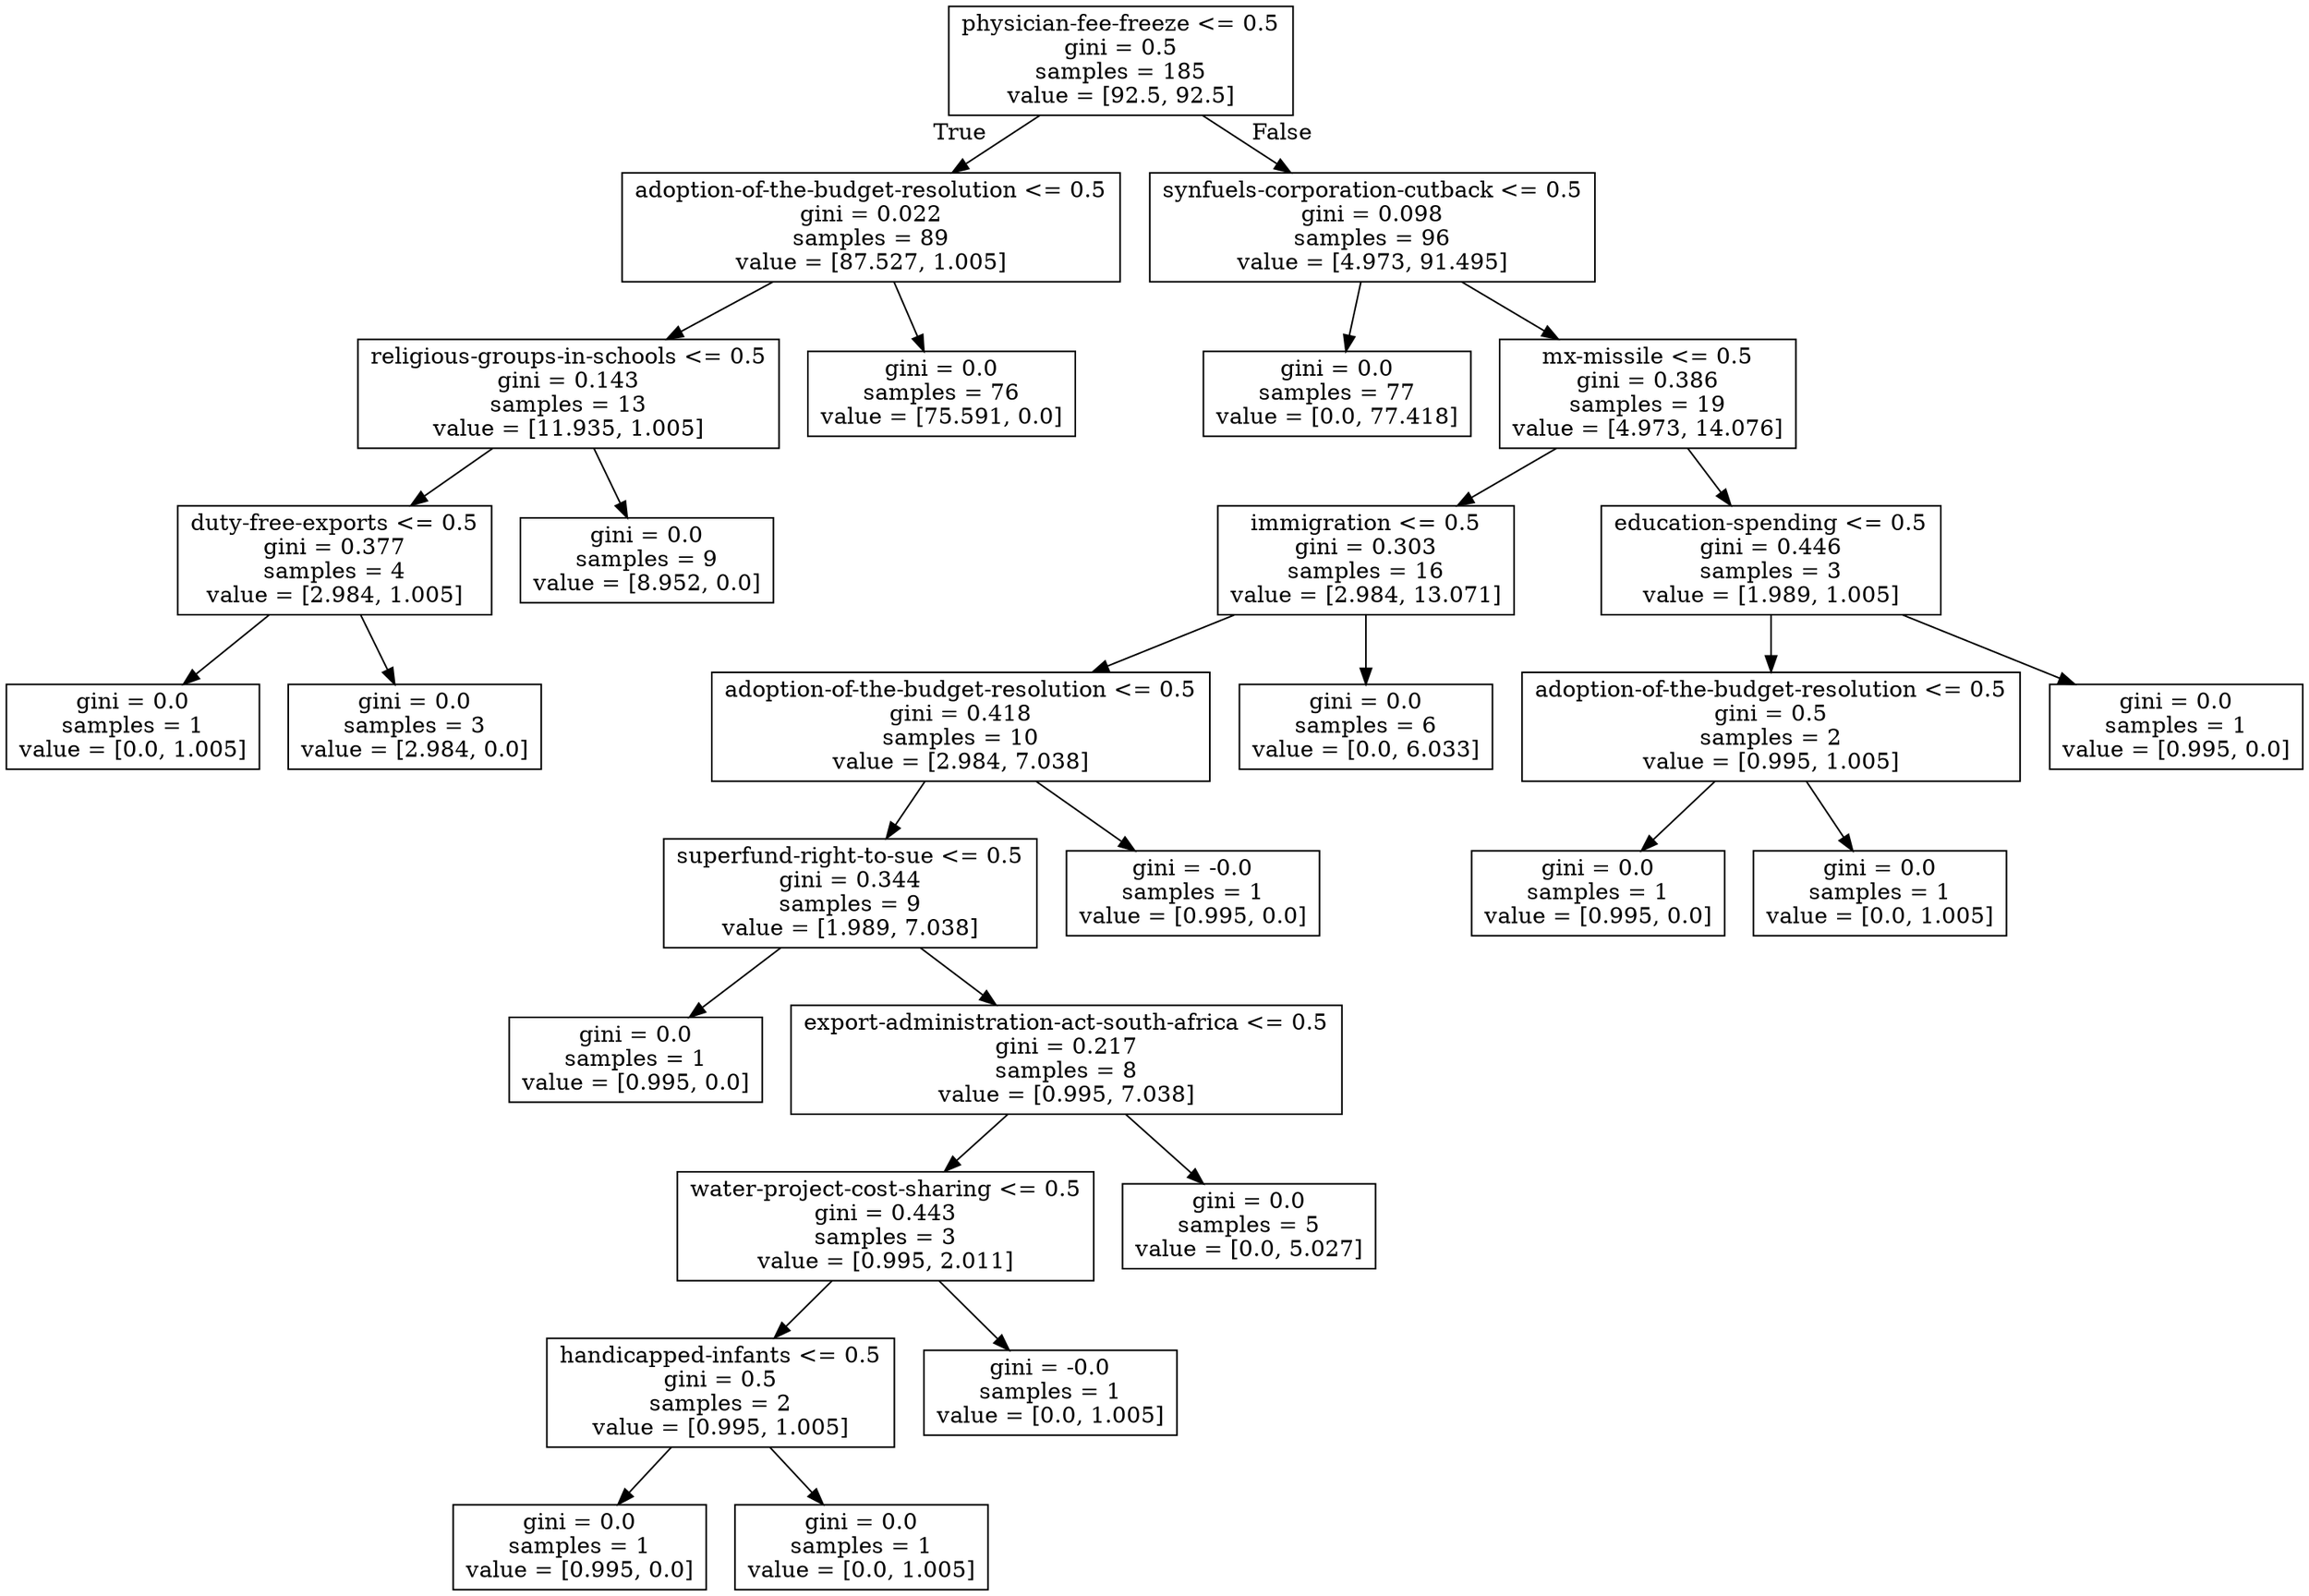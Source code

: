 digraph Tree {
node [shape=box] ;
0 [label="physician-fee-freeze <= 0.5\ngini = 0.5\nsamples = 185\nvalue = [92.5, 92.5]"] ;
1 [label="adoption-of-the-budget-resolution <= 0.5\ngini = 0.022\nsamples = 89\nvalue = [87.527, 1.005]"] ;
0 -> 1 [labeldistance=2.5, labelangle=45, headlabel="True"] ;
2 [label="religious-groups-in-schools <= 0.5\ngini = 0.143\nsamples = 13\nvalue = [11.935, 1.005]"] ;
1 -> 2 ;
3 [label="duty-free-exports <= 0.5\ngini = 0.377\nsamples = 4\nvalue = [2.984, 1.005]"] ;
2 -> 3 ;
4 [label="gini = 0.0\nsamples = 1\nvalue = [0.0, 1.005]"] ;
3 -> 4 ;
5 [label="gini = 0.0\nsamples = 3\nvalue = [2.984, 0.0]"] ;
3 -> 5 ;
6 [label="gini = 0.0\nsamples = 9\nvalue = [8.952, 0.0]"] ;
2 -> 6 ;
7 [label="gini = 0.0\nsamples = 76\nvalue = [75.591, 0.0]"] ;
1 -> 7 ;
8 [label="synfuels-corporation-cutback <= 0.5\ngini = 0.098\nsamples = 96\nvalue = [4.973, 91.495]"] ;
0 -> 8 [labeldistance=2.5, labelangle=-45, headlabel="False"] ;
9 [label="gini = 0.0\nsamples = 77\nvalue = [0.0, 77.418]"] ;
8 -> 9 ;
10 [label="mx-missile <= 0.5\ngini = 0.386\nsamples = 19\nvalue = [4.973, 14.076]"] ;
8 -> 10 ;
11 [label="immigration <= 0.5\ngini = 0.303\nsamples = 16\nvalue = [2.984, 13.071]"] ;
10 -> 11 ;
12 [label="adoption-of-the-budget-resolution <= 0.5\ngini = 0.418\nsamples = 10\nvalue = [2.984, 7.038]"] ;
11 -> 12 ;
13 [label="superfund-right-to-sue <= 0.5\ngini = 0.344\nsamples = 9\nvalue = [1.989, 7.038]"] ;
12 -> 13 ;
14 [label="gini = 0.0\nsamples = 1\nvalue = [0.995, 0.0]"] ;
13 -> 14 ;
15 [label="export-administration-act-south-africa <= 0.5\ngini = 0.217\nsamples = 8\nvalue = [0.995, 7.038]"] ;
13 -> 15 ;
16 [label="water-project-cost-sharing <= 0.5\ngini = 0.443\nsamples = 3\nvalue = [0.995, 2.011]"] ;
15 -> 16 ;
17 [label="handicapped-infants <= 0.5\ngini = 0.5\nsamples = 2\nvalue = [0.995, 1.005]"] ;
16 -> 17 ;
18 [label="gini = 0.0\nsamples = 1\nvalue = [0.995, 0.0]"] ;
17 -> 18 ;
19 [label="gini = 0.0\nsamples = 1\nvalue = [0.0, 1.005]"] ;
17 -> 19 ;
20 [label="gini = -0.0\nsamples = 1\nvalue = [0.0, 1.005]"] ;
16 -> 20 ;
21 [label="gini = 0.0\nsamples = 5\nvalue = [0.0, 5.027]"] ;
15 -> 21 ;
22 [label="gini = -0.0\nsamples = 1\nvalue = [0.995, 0.0]"] ;
12 -> 22 ;
23 [label="gini = 0.0\nsamples = 6\nvalue = [0.0, 6.033]"] ;
11 -> 23 ;
24 [label="education-spending <= 0.5\ngini = 0.446\nsamples = 3\nvalue = [1.989, 1.005]"] ;
10 -> 24 ;
25 [label="adoption-of-the-budget-resolution <= 0.5\ngini = 0.5\nsamples = 2\nvalue = [0.995, 1.005]"] ;
24 -> 25 ;
26 [label="gini = 0.0\nsamples = 1\nvalue = [0.995, 0.0]"] ;
25 -> 26 ;
27 [label="gini = 0.0\nsamples = 1\nvalue = [0.0, 1.005]"] ;
25 -> 27 ;
28 [label="gini = 0.0\nsamples = 1\nvalue = [0.995, 0.0]"] ;
24 -> 28 ;
}
